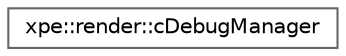 digraph "Graphical Class Hierarchy"
{
 // LATEX_PDF_SIZE
  bgcolor="transparent";
  edge [fontname=Helvetica,fontsize=10,labelfontname=Helvetica,labelfontsize=10];
  node [fontname=Helvetica,fontsize=10,shape=box,height=0.2,width=0.4];
  rankdir="LR";
  Node0 [id="Node000000",label="xpe::render::cDebugManager",height=0.2,width=0.4,color="grey40", fillcolor="white", style="filled",URL="$classxpe_1_1render_1_1c_debug_manager.html",tooltip=" "];
}
